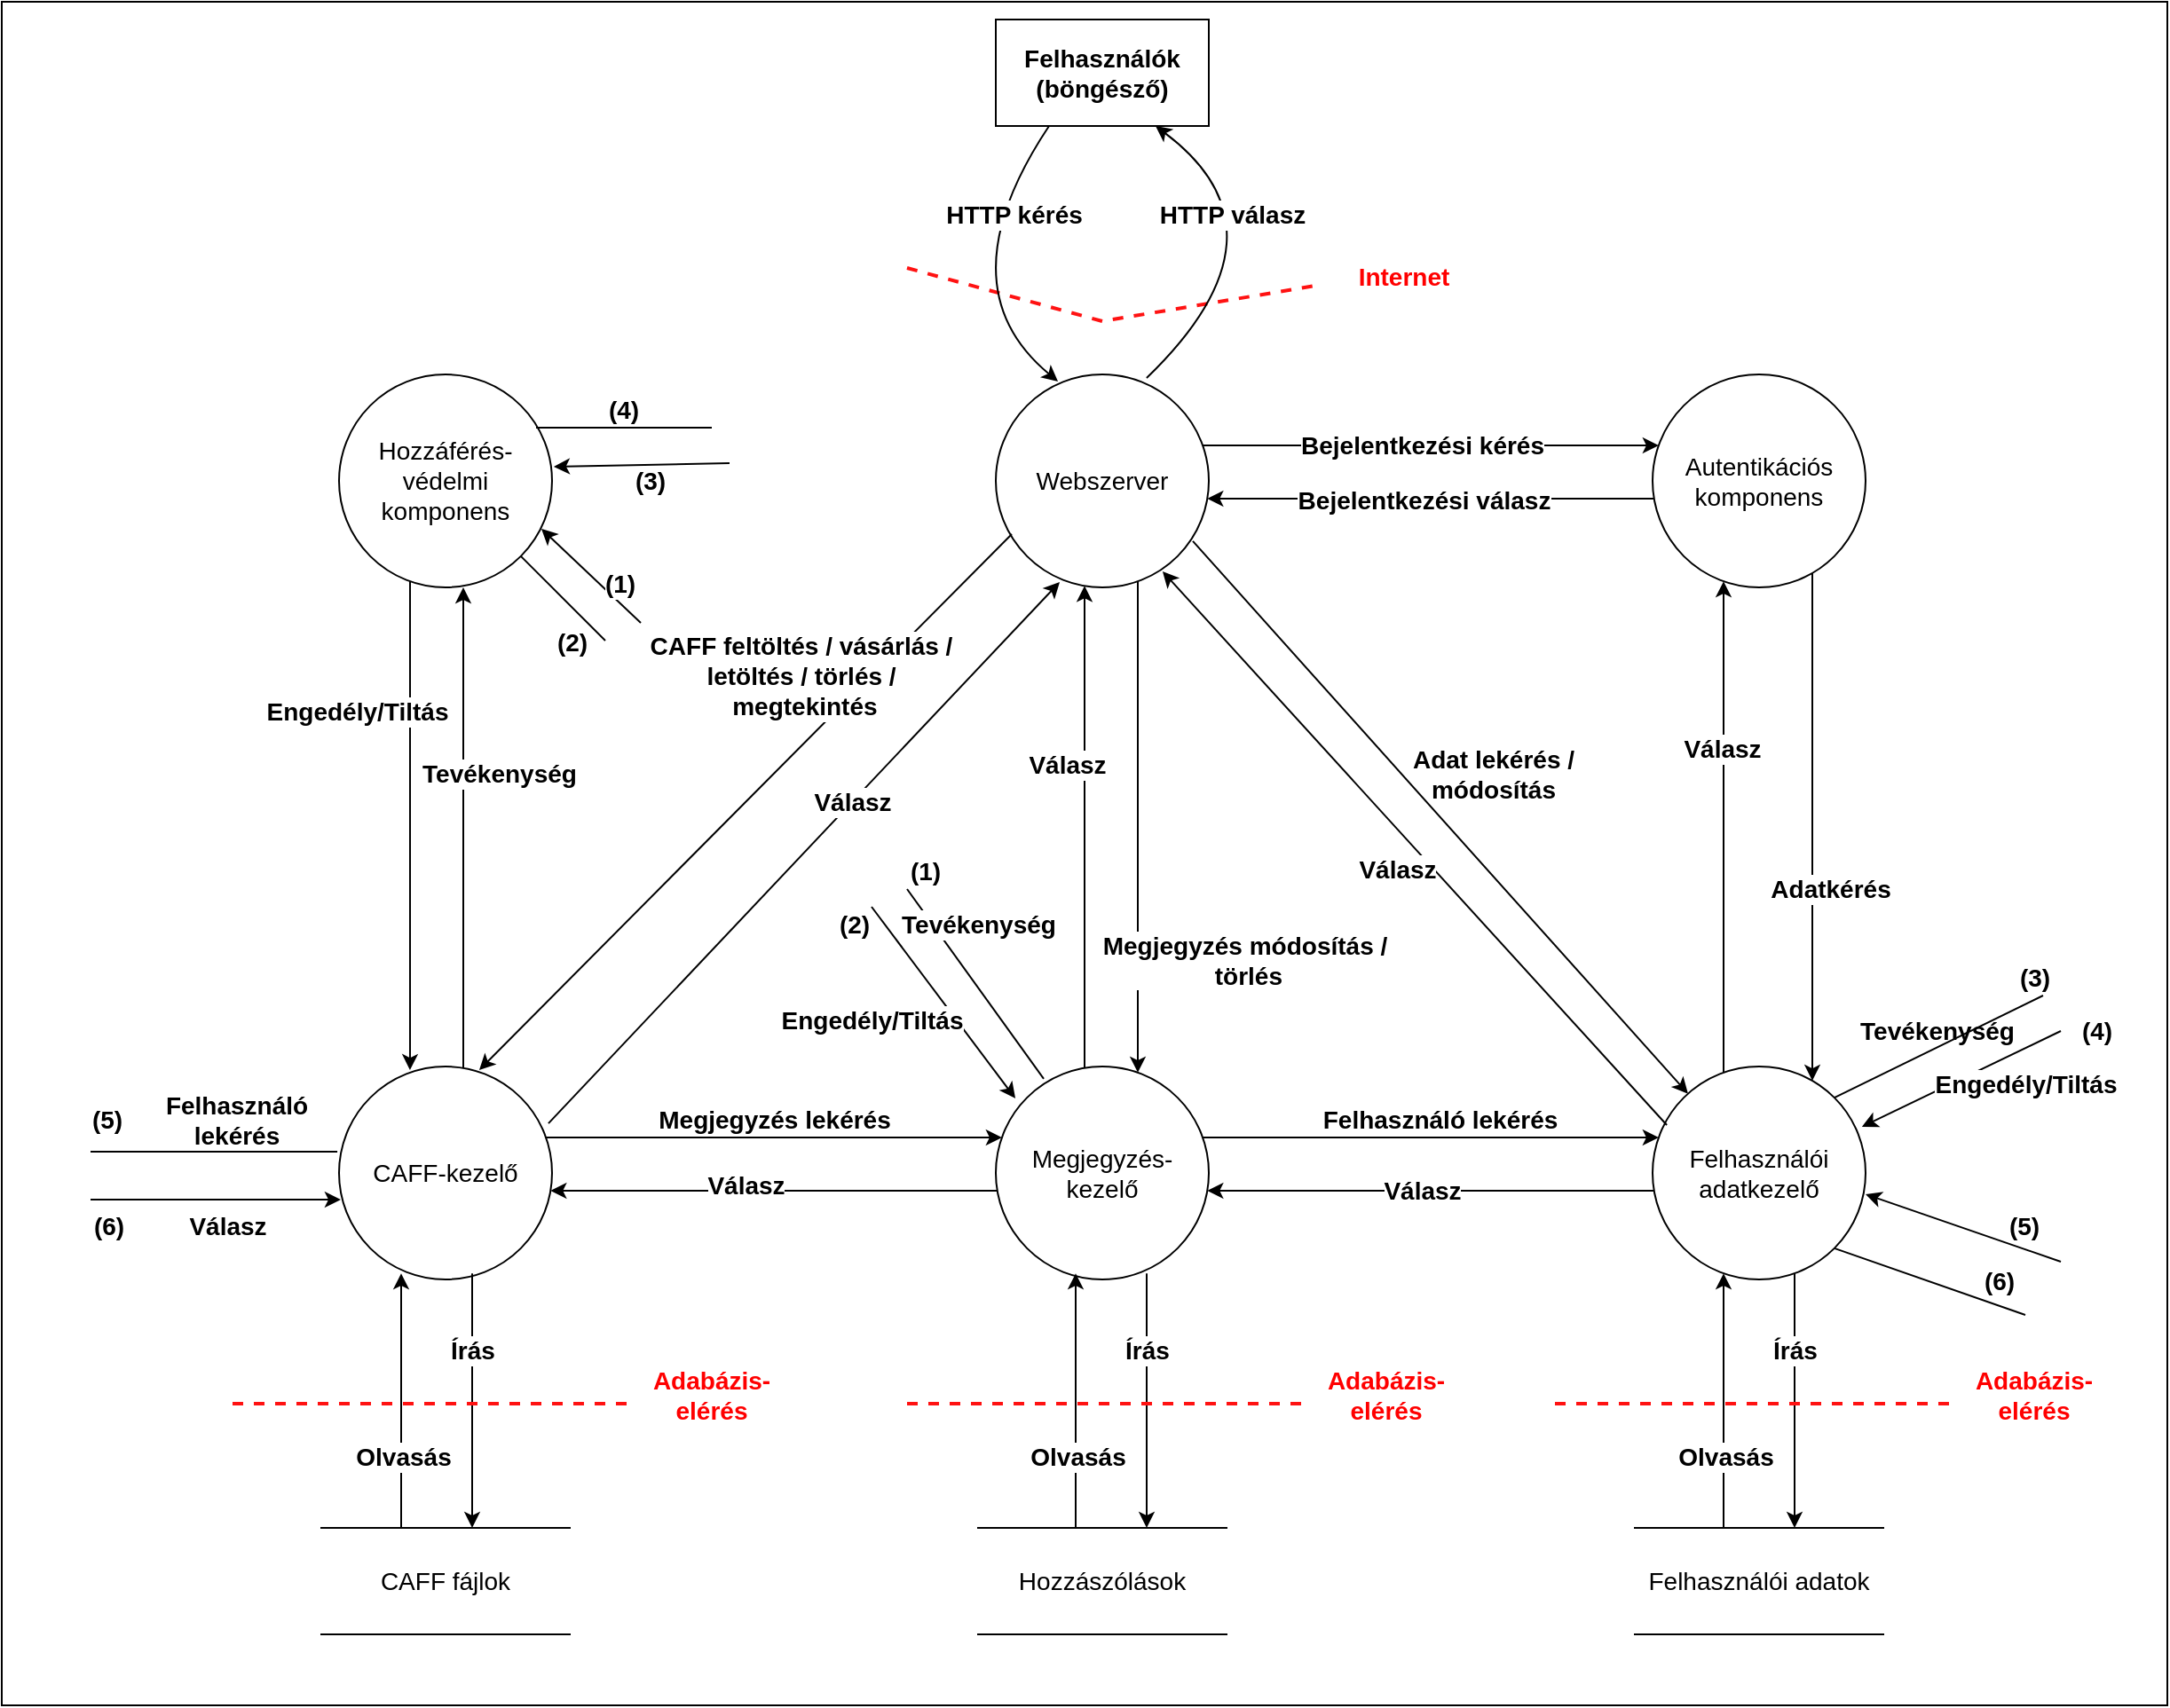 <mxfile version="20.4.0" type="device" pages="2"><diagram id="eHFdPZv4uis34D8SFVGU" name="Page-1"><mxGraphModel dx="2272" dy="900" grid="1" gridSize="10" guides="1" tooltips="1" connect="1" arrows="1" fold="1" page="1" pageScale="1" pageWidth="850" pageHeight="1100" math="0" shadow="0"><root><mxCell id="0"/><mxCell id="1" parent="0"/><mxCell id="k2aqWUc4-6kUfSV2VF1K-117" value="" style="rounded=0;whiteSpace=wrap;html=1;fontSize=14;fontColor=#000000;" vertex="1" parent="1"><mxGeometry x="-450" y="440" width="1220" height="960" as="geometry"/></mxCell><mxCell id="1oQU7Ux1nOhfsnqKlw-r-23" value="" style="endArrow=none;dashed=1;html=1;rounded=0;strokeWidth=2;strokeColor=#FF1212;" parent="1" edge="1"><mxGeometry width="50" height="50" relative="1" as="geometry"><mxPoint x="60" y="590" as="sourcePoint"/><mxPoint x="290" y="600" as="targetPoint"/><Array as="points"><mxPoint x="170" y="620"/></Array></mxGeometry></mxCell><mxCell id="k2aqWUc4-6kUfSV2VF1K-1" value="&lt;font style=&quot;font-size: 14px;&quot;&gt;&lt;b&gt;Felhasználók (böngésző)&lt;/b&gt;&lt;/font&gt;" style="rounded=0;whiteSpace=wrap;html=1;" vertex="1" parent="1"><mxGeometry x="110" y="450" width="120" height="60" as="geometry"/></mxCell><mxCell id="k2aqWUc4-6kUfSV2VF1K-18" style="edgeStyle=orthogonalEdgeStyle;curved=1;orthogonalLoop=1;jettySize=auto;html=1;fontSize=14;fontColor=#FF0000;" edge="1" parent="1" source="k2aqWUc4-6kUfSV2VF1K-2" target="k2aqWUc4-6kUfSV2VF1K-3"><mxGeometry relative="1" as="geometry"><Array as="points"><mxPoint x="360" y="690"/><mxPoint x="360" y="690"/></Array></mxGeometry></mxCell><mxCell id="k2aqWUc4-6kUfSV2VF1K-20" value="&lt;b&gt;Bejelentkezési kérés&lt;/b&gt;" style="edgeLabel;html=1;align=center;verticalAlign=middle;resizable=0;points=[];fontSize=14;fontColor=#000000;" vertex="1" connectable="0" parent="k2aqWUc4-6kUfSV2VF1K-18"><mxGeometry x="-0.101" relative="1" as="geometry"><mxPoint x="8" as="offset"/></mxGeometry></mxCell><mxCell id="k2aqWUc4-6kUfSV2VF1K-62" style="edgeStyle=orthogonalEdgeStyle;rounded=0;orthogonalLoop=1;jettySize=auto;html=1;fontSize=14;fontColor=#000000;" edge="1" parent="1" source="k2aqWUc4-6kUfSV2VF1K-2" target="k2aqWUc4-6kUfSV2VF1K-7"><mxGeometry relative="1" as="geometry"><Array as="points"><mxPoint x="190" y="850"/><mxPoint x="190" y="850"/></Array></mxGeometry></mxCell><mxCell id="k2aqWUc4-6kUfSV2VF1K-64" value="&lt;div&gt;&lt;b&gt;Megjegyzés módosítás /&lt;/b&gt;&lt;/div&gt;&lt;div&gt;&lt;b&gt;&amp;nbsp;törlés&lt;/b&gt;&lt;/div&gt;" style="edgeLabel;html=1;align=center;verticalAlign=middle;resizable=0;points=[];fontSize=14;fontColor=#000000;" vertex="1" connectable="0" parent="k2aqWUc4-6kUfSV2VF1K-62"><mxGeometry x="-0.072" y="1" relative="1" as="geometry"><mxPoint x="59" y="85" as="offset"/></mxGeometry></mxCell><mxCell id="k2aqWUc4-6kUfSV2VF1K-2" value="&lt;font style=&quot;font-size: 14px;&quot;&gt;Webszerver&lt;/font&gt;" style="ellipse;whiteSpace=wrap;html=1;aspect=fixed;" vertex="1" parent="1"><mxGeometry x="110" y="650" width="120" height="120" as="geometry"/></mxCell><mxCell id="k2aqWUc4-6kUfSV2VF1K-21" style="edgeStyle=orthogonalEdgeStyle;curved=1;orthogonalLoop=1;jettySize=auto;html=1;fontSize=14;fontColor=#000000;" edge="1" parent="1" source="k2aqWUc4-6kUfSV2VF1K-3" target="k2aqWUc4-6kUfSV2VF1K-2"><mxGeometry relative="1" as="geometry"><Array as="points"><mxPoint x="440" y="720"/><mxPoint x="440" y="720"/></Array></mxGeometry></mxCell><mxCell id="k2aqWUc4-6kUfSV2VF1K-22" value="&lt;b&gt;Bejelentkezési válasz&lt;br&gt;&lt;/b&gt;" style="edgeLabel;html=1;align=center;verticalAlign=middle;resizable=0;points=[];fontSize=14;fontColor=#000000;" vertex="1" connectable="0" parent="k2aqWUc4-6kUfSV2VF1K-21"><mxGeometry x="0.21" y="1" relative="1" as="geometry"><mxPoint x="22" as="offset"/></mxGeometry></mxCell><mxCell id="k2aqWUc4-6kUfSV2VF1K-25" style="edgeStyle=orthogonalEdgeStyle;rounded=0;orthogonalLoop=1;jettySize=auto;html=1;fontSize=14;fontColor=#000000;" edge="1" parent="1" source="k2aqWUc4-6kUfSV2VF1K-3" target="k2aqWUc4-6kUfSV2VF1K-4"><mxGeometry relative="1" as="geometry"><Array as="points"><mxPoint x="570" y="910"/><mxPoint x="570" y="910"/></Array></mxGeometry></mxCell><mxCell id="k2aqWUc4-6kUfSV2VF1K-27" value="&lt;b&gt;Adatkérés&lt;/b&gt;" style="edgeLabel;html=1;align=center;verticalAlign=middle;resizable=0;points=[];fontSize=14;fontColor=#000000;" vertex="1" connectable="0" parent="k2aqWUc4-6kUfSV2VF1K-25"><mxGeometry x="-0.067" y="1" relative="1" as="geometry"><mxPoint x="9" y="44" as="offset"/></mxGeometry></mxCell><mxCell id="k2aqWUc4-6kUfSV2VF1K-3" value="&lt;font style=&quot;font-size: 14px;&quot;&gt;Autentikációs komponens&lt;/font&gt;" style="ellipse;whiteSpace=wrap;html=1;aspect=fixed;" vertex="1" parent="1"><mxGeometry x="480" y="650" width="120" height="120" as="geometry"/></mxCell><mxCell id="k2aqWUc4-6kUfSV2VF1K-26" style="edgeStyle=orthogonalEdgeStyle;rounded=0;orthogonalLoop=1;jettySize=auto;html=1;fontSize=14;fontColor=#000000;" edge="1" parent="1" source="k2aqWUc4-6kUfSV2VF1K-4" target="k2aqWUc4-6kUfSV2VF1K-3"><mxGeometry relative="1" as="geometry"><Array as="points"><mxPoint x="520" y="910"/><mxPoint x="520" y="910"/></Array></mxGeometry></mxCell><mxCell id="k2aqWUc4-6kUfSV2VF1K-28" value="&lt;b&gt;Válasz&lt;/b&gt;" style="edgeLabel;html=1;align=center;verticalAlign=middle;resizable=0;points=[];fontSize=14;fontColor=#000000;" vertex="1" connectable="0" parent="k2aqWUc4-6kUfSV2VF1K-26"><mxGeometry x="0.105" y="1" relative="1" as="geometry"><mxPoint y="-30" as="offset"/></mxGeometry></mxCell><mxCell id="k2aqWUc4-6kUfSV2VF1K-34" style="edgeStyle=orthogonalEdgeStyle;rounded=0;orthogonalLoop=1;jettySize=auto;html=1;fontSize=14;fontColor=#000000;" edge="1" parent="1" source="k2aqWUc4-6kUfSV2VF1K-4" target="k2aqWUc4-6kUfSV2VF1K-5"><mxGeometry relative="1" as="geometry"><Array as="points"><mxPoint x="560" y="1200"/><mxPoint x="560" y="1200"/></Array></mxGeometry></mxCell><mxCell id="k2aqWUc4-6kUfSV2VF1K-36" value="&lt;b&gt;Írás&lt;/b&gt;" style="edgeLabel;html=1;align=center;verticalAlign=middle;resizable=0;points=[];fontSize=14;fontColor=#000000;" vertex="1" connectable="0" parent="k2aqWUc4-6kUfSV2VF1K-34"><mxGeometry x="-0.157" y="-1" relative="1" as="geometry"><mxPoint x="1" y="-17" as="offset"/></mxGeometry></mxCell><mxCell id="k2aqWUc4-6kUfSV2VF1K-79" style="edgeStyle=orthogonalEdgeStyle;rounded=0;orthogonalLoop=1;jettySize=auto;html=1;fontSize=14;fontColor=#000000;" edge="1" parent="1" source="k2aqWUc4-6kUfSV2VF1K-4" target="k2aqWUc4-6kUfSV2VF1K-7"><mxGeometry relative="1" as="geometry"><Array as="points"><mxPoint x="320" y="1110"/><mxPoint x="320" y="1110"/></Array></mxGeometry></mxCell><mxCell id="k2aqWUc4-6kUfSV2VF1K-80" value="&lt;b&gt;Válasz&lt;/b&gt;" style="edgeLabel;html=1;align=center;verticalAlign=middle;resizable=0;points=[];fontSize=14;fontColor=#000000;" vertex="1" connectable="0" parent="k2aqWUc4-6kUfSV2VF1K-79"><mxGeometry x="-0.127" relative="1" as="geometry"><mxPoint x="-21" as="offset"/></mxGeometry></mxCell><mxCell id="k2aqWUc4-6kUfSV2VF1K-4" value="&lt;font style=&quot;font-size: 14px;&quot;&gt;Felhasználói adatkezelő&lt;/font&gt;" style="ellipse;whiteSpace=wrap;html=1;aspect=fixed;" vertex="1" parent="1"><mxGeometry x="480" y="1040" width="120" height="120" as="geometry"/></mxCell><mxCell id="k2aqWUc4-6kUfSV2VF1K-35" style="edgeStyle=orthogonalEdgeStyle;rounded=0;orthogonalLoop=1;jettySize=auto;html=1;fontSize=14;fontColor=#000000;" edge="1" parent="1" source="k2aqWUc4-6kUfSV2VF1K-5" target="k2aqWUc4-6kUfSV2VF1K-4"><mxGeometry relative="1" as="geometry"><Array as="points"><mxPoint x="520" y="1220"/><mxPoint x="520" y="1220"/></Array></mxGeometry></mxCell><mxCell id="k2aqWUc4-6kUfSV2VF1K-38" value="&lt;b&gt;Olvasás&lt;/b&gt;" style="edgeLabel;html=1;align=center;verticalAlign=middle;resizable=0;points=[];fontSize=14;fontColor=#000000;" vertex="1" connectable="0" parent="k2aqWUc4-6kUfSV2VF1K-35"><mxGeometry x="-0.345" y="-1" relative="1" as="geometry"><mxPoint y="7" as="offset"/></mxGeometry></mxCell><mxCell id="k2aqWUc4-6kUfSV2VF1K-5" value="&lt;font style=&quot;font-size: 14px;&quot;&gt;Felhasználói adatok&lt;/font&gt;" style="shape=partialRectangle;whiteSpace=wrap;html=1;left=0;right=0;fillColor=none;" vertex="1" parent="1"><mxGeometry x="470" y="1300" width="140" height="60" as="geometry"/></mxCell><mxCell id="k2aqWUc4-6kUfSV2VF1K-69" style="edgeStyle=orthogonalEdgeStyle;rounded=0;orthogonalLoop=1;jettySize=auto;html=1;entryX=0.333;entryY=0.017;entryDx=0;entryDy=0;fontSize=14;fontColor=#000000;entryPerimeter=0;" edge="1" parent="1" source="k2aqWUc4-6kUfSV2VF1K-6" target="k2aqWUc4-6kUfSV2VF1K-8"><mxGeometry relative="1" as="geometry"><Array as="points"><mxPoint x="-220" y="1030"/><mxPoint x="-220" y="1030"/></Array></mxGeometry></mxCell><mxCell id="k2aqWUc4-6kUfSV2VF1K-70" value="&lt;b&gt;Engedély/Tiltás&lt;/b&gt;" style="edgeLabel;html=1;align=center;verticalAlign=middle;resizable=0;points=[];fontSize=14;fontColor=#000000;" vertex="1" connectable="0" parent="k2aqWUc4-6kUfSV2VF1K-69"><mxGeometry x="-0.59" y="-1" relative="1" as="geometry"><mxPoint x="-29" y="17" as="offset"/></mxGeometry></mxCell><mxCell id="k2aqWUc4-6kUfSV2VF1K-6" value="&lt;font style=&quot;font-size: 14px;&quot;&gt;Hozzáférés-védelmi komponens&lt;/font&gt;" style="ellipse;whiteSpace=wrap;html=1;aspect=fixed;" vertex="1" parent="1"><mxGeometry x="-260" y="650" width="120" height="120" as="geometry"/></mxCell><mxCell id="k2aqWUc4-6kUfSV2VF1K-63" style="edgeStyle=orthogonalEdgeStyle;rounded=0;orthogonalLoop=1;jettySize=auto;html=1;fontSize=14;fontColor=#000000;" edge="1" parent="1" source="k2aqWUc4-6kUfSV2VF1K-7" target="k2aqWUc4-6kUfSV2VF1K-2"><mxGeometry relative="1" as="geometry"><Array as="points"><mxPoint x="160" y="860"/><mxPoint x="160" y="860"/></Array></mxGeometry></mxCell><mxCell id="k2aqWUc4-6kUfSV2VF1K-65" value="&lt;b&gt;Válasz&lt;/b&gt;" style="edgeLabel;html=1;align=center;verticalAlign=middle;resizable=0;points=[];fontSize=14;fontColor=#000000;" vertex="1" connectable="0" parent="k2aqWUc4-6kUfSV2VF1K-63"><mxGeometry x="0.353" relative="1" as="geometry"><mxPoint x="-10" y="13" as="offset"/></mxGeometry></mxCell><mxCell id="k2aqWUc4-6kUfSV2VF1K-75" style="edgeStyle=orthogonalEdgeStyle;rounded=0;orthogonalLoop=1;jettySize=auto;html=1;fontSize=14;fontColor=#000000;" edge="1" parent="1" source="k2aqWUc4-6kUfSV2VF1K-7" target="k2aqWUc4-6kUfSV2VF1K-8"><mxGeometry relative="1" as="geometry"><Array as="points"><mxPoint x="-20" y="1110"/><mxPoint x="-20" y="1110"/></Array></mxGeometry></mxCell><mxCell id="k2aqWUc4-6kUfSV2VF1K-76" value="&lt;b&gt;Válasz&lt;/b&gt;" style="edgeLabel;html=1;align=center;verticalAlign=middle;resizable=0;points=[];fontSize=14;fontColor=#000000;" vertex="1" connectable="0" parent="k2aqWUc4-6kUfSV2VF1K-75"><mxGeometry x="0.127" y="-3" relative="1" as="geometry"><mxPoint as="offset"/></mxGeometry></mxCell><mxCell id="k2aqWUc4-6kUfSV2VF1K-77" style="edgeStyle=orthogonalEdgeStyle;rounded=0;orthogonalLoop=1;jettySize=auto;html=1;fontSize=14;fontColor=#000000;" edge="1" parent="1" source="k2aqWUc4-6kUfSV2VF1K-7" target="k2aqWUc4-6kUfSV2VF1K-4"><mxGeometry relative="1" as="geometry"><Array as="points"><mxPoint x="430" y="1080"/><mxPoint x="430" y="1080"/></Array></mxGeometry></mxCell><mxCell id="k2aqWUc4-6kUfSV2VF1K-78" value="&lt;b&gt;Felhasználó lekérés&lt;/b&gt;" style="edgeLabel;html=1;align=center;verticalAlign=middle;resizable=0;points=[];fontSize=14;fontColor=#000000;" vertex="1" connectable="0" parent="k2aqWUc4-6kUfSV2VF1K-77"><mxGeometry x="-0.175" y="2" relative="1" as="geometry"><mxPoint x="27" y="-8" as="offset"/></mxGeometry></mxCell><mxCell id="k2aqWUc4-6kUfSV2VF1K-7" value="&lt;font style=&quot;font-size: 14px;&quot;&gt;Megjegyzés-kezelő&lt;/font&gt;" style="ellipse;whiteSpace=wrap;html=1;aspect=fixed;" vertex="1" parent="1"><mxGeometry x="110" y="1040" width="120" height="120" as="geometry"/></mxCell><mxCell id="k2aqWUc4-6kUfSV2VF1K-67" style="edgeStyle=orthogonalEdgeStyle;rounded=0;orthogonalLoop=1;jettySize=auto;html=1;fontSize=14;fontColor=#000000;" edge="1" parent="1" source="k2aqWUc4-6kUfSV2VF1K-8"><mxGeometry relative="1" as="geometry"><mxPoint x="-190" y="770" as="targetPoint"/><Array as="points"><mxPoint x="-190" y="770"/></Array></mxGeometry></mxCell><mxCell id="k2aqWUc4-6kUfSV2VF1K-68" value="&lt;b&gt;Tevékenység&lt;/b&gt;" style="edgeLabel;html=1;align=center;verticalAlign=middle;resizable=0;points=[];fontSize=14;fontColor=#000000;" vertex="1" connectable="0" parent="k2aqWUc4-6kUfSV2VF1K-67"><mxGeometry x="0.195" relative="1" as="geometry"><mxPoint x="20" y="-4" as="offset"/></mxGeometry></mxCell><mxCell id="k2aqWUc4-6kUfSV2VF1K-72" style="edgeStyle=orthogonalEdgeStyle;rounded=0;orthogonalLoop=1;jettySize=auto;html=1;fontSize=14;fontColor=#000000;" edge="1" parent="1" source="k2aqWUc4-6kUfSV2VF1K-8" target="k2aqWUc4-6kUfSV2VF1K-7"><mxGeometry relative="1" as="geometry"><Array as="points"><mxPoint x="-10" y="1080"/><mxPoint x="-10" y="1080"/></Array></mxGeometry></mxCell><mxCell id="k2aqWUc4-6kUfSV2VF1K-73" value="&lt;b&gt;Megjegyzés lekérés&lt;/b&gt;" style="edgeLabel;html=1;align=center;verticalAlign=middle;resizable=0;points=[];fontSize=14;fontColor=#000000;" vertex="1" connectable="0" parent="k2aqWUc4-6kUfSV2VF1K-72"><mxGeometry x="-0.117" relative="1" as="geometry"><mxPoint x="15" y="-10" as="offset"/></mxGeometry></mxCell><mxCell id="k2aqWUc4-6kUfSV2VF1K-8" value="&lt;font style=&quot;font-size: 14px;&quot;&gt;CAFF-kezelő&lt;/font&gt;" style="ellipse;whiteSpace=wrap;html=1;aspect=fixed;" vertex="1" parent="1"><mxGeometry x="-260" y="1040" width="120" height="120" as="geometry"/></mxCell><mxCell id="k2aqWUc4-6kUfSV2VF1K-10" value="" style="curved=1;endArrow=classic;html=1;rounded=0;entryX=0.75;entryY=1;entryDx=0;entryDy=0;exitX=0.708;exitY=0.017;exitDx=0;exitDy=0;exitPerimeter=0;" edge="1" parent="1" source="k2aqWUc4-6kUfSV2VF1K-2" target="k2aqWUc4-6kUfSV2VF1K-1"><mxGeometry width="50" height="50" relative="1" as="geometry"><mxPoint x="392.04" y="328.96" as="sourcePoint"/><mxPoint x="300" y="345" as="targetPoint"/><Array as="points"><mxPoint x="280" y="570"/></Array></mxGeometry></mxCell><mxCell id="k2aqWUc4-6kUfSV2VF1K-13" value="&lt;b&gt;HTTP válasz&lt;/b&gt;" style="edgeLabel;html=1;align=center;verticalAlign=middle;resizable=0;points=[];fontSize=14;" vertex="1" connectable="0" parent="k2aqWUc4-6kUfSV2VF1K-10"><mxGeometry x="-0.237" y="17" relative="1" as="geometry"><mxPoint y="-22" as="offset"/></mxGeometry></mxCell><mxCell id="k2aqWUc4-6kUfSV2VF1K-11" value="" style="curved=1;endArrow=classic;html=1;rounded=0;exitX=0.25;exitY=1;exitDx=0;exitDy=0;fontStyle=0;entryX=0.292;entryY=0.033;entryDx=0;entryDy=0;entryPerimeter=0;" edge="1" parent="1" source="k2aqWUc4-6kUfSV2VF1K-1" target="k2aqWUc4-6kUfSV2VF1K-2"><mxGeometry width="50" height="50" relative="1" as="geometry"><mxPoint x="300" y="360" as="sourcePoint"/><mxPoint x="407.574" y="352.426" as="targetPoint"/><Array as="points"><mxPoint x="80" y="600"/></Array></mxGeometry></mxCell><mxCell id="k2aqWUc4-6kUfSV2VF1K-12" value="HTTP kérés" style="edgeLabel;html=1;align=center;verticalAlign=middle;resizable=0;points=[];fontSize=14;fontStyle=1" vertex="1" connectable="0" parent="k2aqWUc4-6kUfSV2VF1K-11"><mxGeometry x="-0.194" y="17" relative="1" as="geometry"><mxPoint x="9" y="-24" as="offset"/></mxGeometry></mxCell><mxCell id="k2aqWUc4-6kUfSV2VF1K-15" value="&lt;font color=&quot;#FF0000&quot;&gt;&lt;b&gt;Internet&lt;/b&gt;&lt;/font&gt;" style="text;html=1;strokeColor=none;fillColor=none;align=center;verticalAlign=middle;whiteSpace=wrap;rounded=0;fontSize=14;" vertex="1" parent="1"><mxGeometry x="310" y="580" width="60" height="30" as="geometry"/></mxCell><mxCell id="k2aqWUc4-6kUfSV2VF1K-16" value="&lt;font style=&quot;font-size: 14px;&quot;&gt;CAFF fájlok&lt;/font&gt;" style="shape=partialRectangle;whiteSpace=wrap;html=1;left=0;right=0;fillColor=none;" vertex="1" parent="1"><mxGeometry x="-270" y="1300" width="140" height="60" as="geometry"/></mxCell><mxCell id="k2aqWUc4-6kUfSV2VF1K-17" value="&lt;font style=&quot;font-size: 14px;&quot;&gt;Hozzászólások&lt;/font&gt;" style="shape=partialRectangle;whiteSpace=wrap;html=1;left=0;right=0;fillColor=none;" vertex="1" parent="1"><mxGeometry x="100" y="1300" width="140" height="60" as="geometry"/></mxCell><mxCell id="k2aqWUc4-6kUfSV2VF1K-30" value="" style="endArrow=classic;html=1;rounded=0;fontSize=14;fontColor=#000000;exitX=0.925;exitY=0.783;exitDx=0;exitDy=0;exitPerimeter=0;" edge="1" parent="1" source="k2aqWUc4-6kUfSV2VF1K-2" target="k2aqWUc4-6kUfSV2VF1K-4"><mxGeometry width="50" height="50" relative="1" as="geometry"><mxPoint x="220" y="870" as="sourcePoint"/><mxPoint x="500" y="1050" as="targetPoint"/></mxGeometry></mxCell><mxCell id="k2aqWUc4-6kUfSV2VF1K-31" value="&lt;b&gt;Adat lekérés /&lt;br&gt;módosítás&lt;br&gt;&lt;/b&gt;" style="text;html=1;align=center;verticalAlign=middle;resizable=0;points=[];autosize=1;strokeColor=none;fillColor=none;fontSize=14;fontColor=#000000;" vertex="1" parent="1"><mxGeometry x="330" y="850" width="120" height="50" as="geometry"/></mxCell><mxCell id="k2aqWUc4-6kUfSV2VF1K-32" value="" style="endArrow=classic;html=1;rounded=0;fontSize=14;fontColor=#000000;exitX=0.067;exitY=0.275;exitDx=0;exitDy=0;exitPerimeter=0;entryX=0.783;entryY=0.925;entryDx=0;entryDy=0;entryPerimeter=0;" edge="1" parent="1" source="k2aqWUc4-6kUfSV2VF1K-4" target="k2aqWUc4-6kUfSV2VF1K-2"><mxGeometry width="50" height="50" relative="1" as="geometry"><mxPoint x="220" y="870" as="sourcePoint"/><mxPoint x="270" y="820" as="targetPoint"/></mxGeometry></mxCell><mxCell id="k2aqWUc4-6kUfSV2VF1K-33" value="&lt;b&gt;Válasz&lt;/b&gt;" style="edgeLabel;html=1;align=center;verticalAlign=middle;resizable=0;points=[];fontSize=14;fontColor=#000000;" vertex="1" connectable="0" parent="k2aqWUc4-6kUfSV2VF1K-32"><mxGeometry x="-0.222" y="4" relative="1" as="geometry"><mxPoint x="-39" y="-26" as="offset"/></mxGeometry></mxCell><mxCell id="k2aqWUc4-6kUfSV2VF1K-43" value="" style="endArrow=none;dashed=1;html=1;rounded=0;strokeWidth=2;strokeColor=#FF1212;" edge="1" parent="1"><mxGeometry width="50" height="50" relative="1" as="geometry"><mxPoint x="425" y="1230" as="sourcePoint"/><mxPoint x="650" y="1230" as="targetPoint"/><Array as="points"/></mxGeometry></mxCell><mxCell id="k2aqWUc4-6kUfSV2VF1K-44" value="&lt;font color=&quot;#FF0000&quot;&gt;&lt;b&gt;Adabázis-elérés&lt;/b&gt;&lt;/font&gt;" style="text;html=1;strokeColor=none;fillColor=none;align=center;verticalAlign=middle;whiteSpace=wrap;rounded=0;fontSize=14;" vertex="1" parent="1"><mxGeometry x="660" y="1210" width="70" height="30" as="geometry"/></mxCell><mxCell id="k2aqWUc4-6kUfSV2VF1K-46" style="edgeStyle=orthogonalEdgeStyle;rounded=0;orthogonalLoop=1;jettySize=auto;html=1;fontSize=14;fontColor=#000000;" edge="1" parent="1"><mxGeometry relative="1" as="geometry"><mxPoint x="195" y="1156.569" as="sourcePoint"/><mxPoint x="195" y="1300" as="targetPoint"/><Array as="points"><mxPoint x="195" y="1200"/><mxPoint x="195" y="1200"/></Array></mxGeometry></mxCell><mxCell id="k2aqWUc4-6kUfSV2VF1K-47" value="&lt;b&gt;Írás&lt;/b&gt;" style="edgeLabel;html=1;align=center;verticalAlign=middle;resizable=0;points=[];fontSize=14;fontColor=#000000;" vertex="1" connectable="0" parent="k2aqWUc4-6kUfSV2VF1K-46"><mxGeometry x="-0.157" y="-1" relative="1" as="geometry"><mxPoint x="1" y="-17" as="offset"/></mxGeometry></mxCell><mxCell id="k2aqWUc4-6kUfSV2VF1K-48" style="edgeStyle=orthogonalEdgeStyle;rounded=0;orthogonalLoop=1;jettySize=auto;html=1;fontSize=14;fontColor=#000000;" edge="1" parent="1"><mxGeometry relative="1" as="geometry"><mxPoint x="155" y="1300" as="sourcePoint"/><mxPoint x="155" y="1156.569" as="targetPoint"/><Array as="points"><mxPoint x="155" y="1220"/><mxPoint x="155" y="1220"/></Array></mxGeometry></mxCell><mxCell id="k2aqWUc4-6kUfSV2VF1K-49" value="&lt;b&gt;Olvasás&lt;/b&gt;" style="edgeLabel;html=1;align=center;verticalAlign=middle;resizable=0;points=[];fontSize=14;fontColor=#000000;" vertex="1" connectable="0" parent="k2aqWUc4-6kUfSV2VF1K-48"><mxGeometry x="-0.345" y="-1" relative="1" as="geometry"><mxPoint y="7" as="offset"/></mxGeometry></mxCell><mxCell id="k2aqWUc4-6kUfSV2VF1K-50" value="" style="endArrow=none;dashed=1;html=1;rounded=0;strokeWidth=2;strokeColor=#FF1212;" edge="1" parent="1"><mxGeometry width="50" height="50" relative="1" as="geometry"><mxPoint x="60" y="1230" as="sourcePoint"/><mxPoint x="285" y="1230" as="targetPoint"/><Array as="points"/></mxGeometry></mxCell><mxCell id="k2aqWUc4-6kUfSV2VF1K-51" value="&lt;font color=&quot;#FF0000&quot;&gt;&lt;b&gt;Adabázis-elérés&lt;/b&gt;&lt;/font&gt;" style="text;html=1;strokeColor=none;fillColor=none;align=center;verticalAlign=middle;whiteSpace=wrap;rounded=0;fontSize=14;" vertex="1" parent="1"><mxGeometry x="295" y="1210" width="70" height="30" as="geometry"/></mxCell><mxCell id="k2aqWUc4-6kUfSV2VF1K-52" style="edgeStyle=orthogonalEdgeStyle;rounded=0;orthogonalLoop=1;jettySize=auto;html=1;fontSize=14;fontColor=#000000;" edge="1" parent="1"><mxGeometry relative="1" as="geometry"><mxPoint x="-185" y="1156.569" as="sourcePoint"/><mxPoint x="-185" y="1300" as="targetPoint"/><Array as="points"><mxPoint x="-185" y="1200"/><mxPoint x="-185" y="1200"/></Array></mxGeometry></mxCell><mxCell id="k2aqWUc4-6kUfSV2VF1K-53" value="&lt;b&gt;Írás&lt;/b&gt;" style="edgeLabel;html=1;align=center;verticalAlign=middle;resizable=0;points=[];fontSize=14;fontColor=#000000;" vertex="1" connectable="0" parent="k2aqWUc4-6kUfSV2VF1K-52"><mxGeometry x="-0.157" y="-1" relative="1" as="geometry"><mxPoint x="1" y="-17" as="offset"/></mxGeometry></mxCell><mxCell id="k2aqWUc4-6kUfSV2VF1K-54" style="edgeStyle=orthogonalEdgeStyle;rounded=0;orthogonalLoop=1;jettySize=auto;html=1;fontSize=14;fontColor=#000000;" edge="1" parent="1"><mxGeometry relative="1" as="geometry"><mxPoint x="-225" y="1300" as="sourcePoint"/><mxPoint x="-225" y="1156.569" as="targetPoint"/><Array as="points"><mxPoint x="-225" y="1220"/><mxPoint x="-225" y="1220"/></Array></mxGeometry></mxCell><mxCell id="k2aqWUc4-6kUfSV2VF1K-55" value="&lt;b&gt;Olvasás&lt;/b&gt;" style="edgeLabel;html=1;align=center;verticalAlign=middle;resizable=0;points=[];fontSize=14;fontColor=#000000;" vertex="1" connectable="0" parent="k2aqWUc4-6kUfSV2VF1K-54"><mxGeometry x="-0.345" y="-1" relative="1" as="geometry"><mxPoint y="7" as="offset"/></mxGeometry></mxCell><mxCell id="k2aqWUc4-6kUfSV2VF1K-56" value="" style="endArrow=none;dashed=1;html=1;rounded=0;strokeWidth=2;strokeColor=#FF1212;" edge="1" parent="1"><mxGeometry width="50" height="50" relative="1" as="geometry"><mxPoint x="-320" y="1230" as="sourcePoint"/><mxPoint x="-95" y="1230" as="targetPoint"/><Array as="points"/></mxGeometry></mxCell><mxCell id="k2aqWUc4-6kUfSV2VF1K-57" value="&lt;font color=&quot;#FF0000&quot;&gt;&lt;b&gt;Adabázis-elérés&lt;/b&gt;&lt;/font&gt;" style="text;html=1;strokeColor=none;fillColor=none;align=center;verticalAlign=middle;whiteSpace=wrap;rounded=0;fontSize=14;" vertex="1" parent="1"><mxGeometry x="-85" y="1210" width="70" height="30" as="geometry"/></mxCell><mxCell id="k2aqWUc4-6kUfSV2VF1K-58" value="" style="endArrow=classic;html=1;rounded=0;fontSize=14;fontColor=#FF0000;exitX=0.075;exitY=0.75;exitDx=0;exitDy=0;exitPerimeter=0;entryX=0.658;entryY=0.017;entryDx=0;entryDy=0;entryPerimeter=0;" edge="1" parent="1" source="k2aqWUc4-6kUfSV2VF1K-2" target="k2aqWUc4-6kUfSV2VF1K-8"><mxGeometry width="50" height="50" relative="1" as="geometry"><mxPoint x="220" y="990" as="sourcePoint"/><mxPoint x="-180" y="1050" as="targetPoint"/></mxGeometry></mxCell><mxCell id="k2aqWUc4-6kUfSV2VF1K-59" value="&lt;div&gt;&lt;b&gt;&lt;font color=&quot;#000000&quot;&gt;CAFF feltöltés / vásárlás /&lt;/font&gt;&lt;/b&gt;&lt;/div&gt;&lt;div&gt;&lt;b&gt;&lt;font color=&quot;#000000&quot;&gt;letöltés&lt;/font&gt;&lt;/b&gt;&lt;b&gt;&lt;font color=&quot;#000000&quot;&gt; / törlés /&lt;/font&gt;&lt;/b&gt;&lt;/div&gt;&lt;div&gt;&lt;b&gt;&lt;font color=&quot;#000000&quot;&gt;&amp;nbsp;megtekintés &lt;/font&gt;&lt;/b&gt;&lt;br&gt;&lt;/div&gt;" style="edgeLabel;html=1;align=center;verticalAlign=middle;resizable=0;points=[];fontSize=14;fontColor=#FF0000;" vertex="1" connectable="0" parent="k2aqWUc4-6kUfSV2VF1K-58"><mxGeometry x="0.066" y="3" relative="1" as="geometry"><mxPoint x="39" y="-83" as="offset"/></mxGeometry></mxCell><mxCell id="k2aqWUc4-6kUfSV2VF1K-60" value="" style="endArrow=classic;html=1;rounded=0;fontSize=14;fontColor=#FF0000;entryX=0.3;entryY=0.975;entryDx=0;entryDy=0;entryPerimeter=0;exitX=0.983;exitY=0.267;exitDx=0;exitDy=0;exitPerimeter=0;" edge="1" parent="1" source="k2aqWUc4-6kUfSV2VF1K-8" target="k2aqWUc4-6kUfSV2VF1K-2"><mxGeometry width="50" height="50" relative="1" as="geometry"><mxPoint x="129" y="750" as="sourcePoint"/><mxPoint x="-171.04" y="1052.04" as="targetPoint"/></mxGeometry></mxCell><mxCell id="k2aqWUc4-6kUfSV2VF1K-61" value="&lt;b&gt;&lt;font color=&quot;#000000&quot;&gt;Válasz&lt;br&gt;&lt;/font&gt;&lt;/b&gt;" style="edgeLabel;html=1;align=center;verticalAlign=middle;resizable=0;points=[];fontSize=14;fontColor=#FF0000;" vertex="1" connectable="0" parent="k2aqWUc4-6kUfSV2VF1K-60"><mxGeometry x="0.066" y="3" relative="1" as="geometry"><mxPoint x="20" y="-17" as="offset"/></mxGeometry></mxCell><mxCell id="k2aqWUc4-6kUfSV2VF1K-82" value="" style="endArrow=none;html=1;rounded=0;fontSize=14;fontColor=#000000;exitX=0.225;exitY=0.058;exitDx=0;exitDy=0;exitPerimeter=0;" edge="1" parent="1" source="k2aqWUc4-6kUfSV2VF1K-7"><mxGeometry width="50" height="50" relative="1" as="geometry"><mxPoint x="220" y="990" as="sourcePoint"/><mxPoint x="60" y="940" as="targetPoint"/></mxGeometry></mxCell><mxCell id="k2aqWUc4-6kUfSV2VF1K-84" value="&lt;b&gt;Tevékenység&lt;/b&gt;" style="edgeLabel;html=1;align=center;verticalAlign=middle;resizable=0;points=[];fontSize=14;fontColor=#000000;" vertex="1" connectable="0" parent="k2aqWUc4-6kUfSV2VF1K-82"><mxGeometry x="0.236" y="-4" relative="1" as="geometry"><mxPoint x="7" y="-19" as="offset"/></mxGeometry></mxCell><mxCell id="k2aqWUc4-6kUfSV2VF1K-85" value="&lt;b&gt;(1)&lt;/b&gt;" style="edgeLabel;html=1;align=center;verticalAlign=middle;resizable=0;points=[];fontSize=14;fontColor=#000000;" vertex="1" connectable="0" parent="k2aqWUc4-6kUfSV2VF1K-82"><mxGeometry x="0.824" y="1" relative="1" as="geometry"><mxPoint x="4" y="-20" as="offset"/></mxGeometry></mxCell><mxCell id="k2aqWUc4-6kUfSV2VF1K-83" value="" style="endArrow=classic;html=1;rounded=0;fontSize=14;fontColor=#000000;entryX=0.092;entryY=0.15;entryDx=0;entryDy=0;entryPerimeter=0;" edge="1" parent="1" target="k2aqWUc4-6kUfSV2VF1K-7"><mxGeometry width="50" height="50" relative="1" as="geometry"><mxPoint x="40" y="950" as="sourcePoint"/><mxPoint x="270" y="940" as="targetPoint"/></mxGeometry></mxCell><mxCell id="k2aqWUc4-6kUfSV2VF1K-86" value="&lt;b&gt;Engedély/Tiltás&lt;/b&gt;" style="edgeLabel;html=1;align=center;verticalAlign=middle;resizable=0;points=[];fontSize=14;fontColor=#000000;" vertex="1" connectable="0" parent="k2aqWUc4-6kUfSV2VF1K-83"><mxGeometry x="0.182" y="1" relative="1" as="geometry"><mxPoint x="-49" as="offset"/></mxGeometry></mxCell><mxCell id="k2aqWUc4-6kUfSV2VF1K-87" value="&lt;b&gt;(2)&lt;/b&gt;" style="edgeLabel;html=1;align=center;verticalAlign=middle;resizable=0;points=[];fontSize=14;fontColor=#000000;" vertex="1" connectable="0" parent="k2aqWUc4-6kUfSV2VF1K-83"><mxGeometry x="-0.286" y="-2" relative="1" as="geometry"><mxPoint x="-37" y="-30" as="offset"/></mxGeometry></mxCell><mxCell id="k2aqWUc4-6kUfSV2VF1K-88" value="" style="endArrow=classic;html=1;rounded=0;fontSize=14;fontColor=#000000;entryX=0.95;entryY=0.725;entryDx=0;entryDy=0;entryPerimeter=0;" edge="1" parent="1" target="k2aqWUc4-6kUfSV2VF1K-6"><mxGeometry width="50" height="50" relative="1" as="geometry"><mxPoint x="-90" y="790" as="sourcePoint"/><mxPoint x="-90" y="730" as="targetPoint"/></mxGeometry></mxCell><mxCell id="k2aqWUc4-6kUfSV2VF1K-90" value="&lt;b&gt;(1)&lt;/b&gt;" style="edgeLabel;html=1;align=center;verticalAlign=middle;resizable=0;points=[];fontSize=14;fontColor=#000000;" vertex="1" connectable="0" parent="k2aqWUc4-6kUfSV2VF1K-88"><mxGeometry x="-0.518" y="-1" relative="1" as="geometry"><mxPoint y="-9" as="offset"/></mxGeometry></mxCell><mxCell id="k2aqWUc4-6kUfSV2VF1K-89" value="" style="endArrow=none;html=1;rounded=0;fontSize=14;fontColor=#000000;entryX=1;entryY=1;entryDx=0;entryDy=0;" edge="1" parent="1" target="k2aqWUc4-6kUfSV2VF1K-6"><mxGeometry width="50" height="50" relative="1" as="geometry"><mxPoint x="-110" y="800" as="sourcePoint"/><mxPoint x="270" y="940" as="targetPoint"/></mxGeometry></mxCell><mxCell id="k2aqWUc4-6kUfSV2VF1K-91" value="&lt;b&gt;(2)&lt;/b&gt;" style="edgeLabel;html=1;align=center;verticalAlign=middle;resizable=0;points=[];fontSize=14;fontColor=#000000;" vertex="1" connectable="0" parent="k2aqWUc4-6kUfSV2VF1K-89"><mxGeometry x="-0.327" y="1" relative="1" as="geometry"><mxPoint x="-3" y="16" as="offset"/></mxGeometry></mxCell><mxCell id="k2aqWUc4-6kUfSV2VF1K-93" value="" style="endArrow=classic;html=1;rounded=0;fontSize=14;fontColor=#000000;entryX=0.983;entryY=0.283;entryDx=0;entryDy=0;entryPerimeter=0;" edge="1" parent="1" target="k2aqWUc4-6kUfSV2VF1K-4"><mxGeometry width="50" height="50" relative="1" as="geometry"><mxPoint x="710" y="1020" as="sourcePoint"/><mxPoint x="270" y="940" as="targetPoint"/></mxGeometry></mxCell><mxCell id="k2aqWUc4-6kUfSV2VF1K-97" value="&lt;b&gt;Engedély/Tiltás&lt;/b&gt;" style="edgeLabel;html=1;align=center;verticalAlign=middle;resizable=0;points=[];fontSize=14;fontColor=#000000;" vertex="1" connectable="0" parent="k2aqWUc4-6kUfSV2VF1K-93"><mxGeometry x="-0.302" relative="1" as="geometry"><mxPoint x="19" y="11" as="offset"/></mxGeometry></mxCell><mxCell id="k2aqWUc4-6kUfSV2VF1K-95" value="&lt;b&gt;Tevékenység&lt;/b&gt;" style="edgeLabel;html=1;align=center;verticalAlign=middle;resizable=0;points=[];fontSize=14;fontColor=#000000;" vertex="1" connectable="0" parent="k2aqWUc4-6kUfSV2VF1K-93"><mxGeometry x="-0.23" relative="1" as="geometry"><mxPoint x="-27" y="-21" as="offset"/></mxGeometry></mxCell><mxCell id="k2aqWUc4-6kUfSV2VF1K-94" value="" style="endArrow=none;html=1;rounded=0;fontSize=14;fontColor=#000000;exitX=1;exitY=0;exitDx=0;exitDy=0;" edge="1" parent="1" source="k2aqWUc4-6kUfSV2VF1K-4"><mxGeometry width="50" height="50" relative="1" as="geometry"><mxPoint x="600" y="1050" as="sourcePoint"/><mxPoint x="700" y="1000" as="targetPoint"/></mxGeometry></mxCell><mxCell id="k2aqWUc4-6kUfSV2VF1K-98" value="&lt;b&gt;(4)&lt;/b&gt;" style="text;html=1;align=center;verticalAlign=middle;resizable=0;points=[];autosize=1;strokeColor=none;fillColor=none;fontSize=14;fontColor=#000000;" vertex="1" parent="1"><mxGeometry x="710" y="1005" width="40" height="30" as="geometry"/></mxCell><mxCell id="k2aqWUc4-6kUfSV2VF1K-99" value="&lt;b&gt;(3)&lt;/b&gt;" style="text;html=1;align=center;verticalAlign=middle;resizable=0;points=[];autosize=1;strokeColor=none;fillColor=none;fontSize=14;fontColor=#000000;" vertex="1" parent="1"><mxGeometry x="675" y="975" width="40" height="30" as="geometry"/></mxCell><mxCell id="k2aqWUc4-6kUfSV2VF1K-100" value="" style="endArrow=classic;html=1;rounded=0;fontSize=14;fontColor=#000000;entryX=1.008;entryY=0.433;entryDx=0;entryDy=0;entryPerimeter=0;" edge="1" parent="1" target="k2aqWUc4-6kUfSV2VF1K-6"><mxGeometry width="50" height="50" relative="1" as="geometry"><mxPoint x="-40" y="700" as="sourcePoint"/><mxPoint x="270" y="940" as="targetPoint"/></mxGeometry></mxCell><mxCell id="k2aqWUc4-6kUfSV2VF1K-101" value="&lt;b&gt;(3)&lt;/b&gt;" style="edgeLabel;html=1;align=center;verticalAlign=middle;resizable=0;points=[];fontSize=14;fontColor=#000000;" vertex="1" connectable="0" parent="k2aqWUc4-6kUfSV2VF1K-100"><mxGeometry x="-0.353" y="1" relative="1" as="geometry"><mxPoint x="-13" y="8" as="offset"/></mxGeometry></mxCell><mxCell id="k2aqWUc4-6kUfSV2VF1K-102" value="" style="endArrow=none;html=1;rounded=0;fontSize=14;fontColor=#000000;exitX=0.925;exitY=0.25;exitDx=0;exitDy=0;exitPerimeter=0;" edge="1" parent="1" source="k2aqWUc4-6kUfSV2VF1K-6"><mxGeometry width="50" height="50" relative="1" as="geometry"><mxPoint x="220" y="990" as="sourcePoint"/><mxPoint x="-50" y="680" as="targetPoint"/></mxGeometry></mxCell><mxCell id="k2aqWUc4-6kUfSV2VF1K-103" value="&lt;b&gt;(4)&lt;/b&gt;" style="edgeLabel;html=1;align=center;verticalAlign=middle;resizable=0;points=[];fontSize=14;fontColor=#000000;" vertex="1" connectable="0" parent="k2aqWUc4-6kUfSV2VF1K-102"><mxGeometry x="-0.232" y="-1" relative="1" as="geometry"><mxPoint x="11" y="-11" as="offset"/></mxGeometry></mxCell><mxCell id="k2aqWUc4-6kUfSV2VF1K-104" value="" style="endArrow=classic;html=1;rounded=0;fontSize=14;fontColor=#000000;entryX=0.008;entryY=0.625;entryDx=0;entryDy=0;entryPerimeter=0;" edge="1" parent="1" target="k2aqWUc4-6kUfSV2VF1K-8"><mxGeometry width="50" height="50" relative="1" as="geometry"><mxPoint x="-400" y="1115" as="sourcePoint"/><mxPoint x="-290" y="1130" as="targetPoint"/></mxGeometry></mxCell><mxCell id="k2aqWUc4-6kUfSV2VF1K-105" value="&lt;b&gt;Válasz&lt;/b&gt;" style="edgeLabel;html=1;align=center;verticalAlign=middle;resizable=0;points=[];fontSize=14;fontColor=#000000;" vertex="1" connectable="0" parent="k2aqWUc4-6kUfSV2VF1K-104"><mxGeometry x="0.327" y="-3" relative="1" as="geometry"><mxPoint x="-17" y="12" as="offset"/></mxGeometry></mxCell><mxCell id="k2aqWUc4-6kUfSV2VF1K-106" value="&lt;b&gt;(6)&lt;/b&gt;" style="edgeLabel;html=1;align=center;verticalAlign=middle;resizable=0;points=[];fontSize=14;fontColor=#000000;" vertex="1" connectable="0" parent="k2aqWUc4-6kUfSV2VF1K-104"><mxGeometry x="-0.674" y="1" relative="1" as="geometry"><mxPoint x="-13" y="16" as="offset"/></mxGeometry></mxCell><mxCell id="k2aqWUc4-6kUfSV2VF1K-107" value="" style="endArrow=none;html=1;rounded=0;fontSize=14;fontColor=#000000;exitX=-0.008;exitY=0.4;exitDx=0;exitDy=0;exitPerimeter=0;" edge="1" parent="1" source="k2aqWUc4-6kUfSV2VF1K-8"><mxGeometry width="50" height="50" relative="1" as="geometry"><mxPoint x="220" y="1020" as="sourcePoint"/><mxPoint x="-400" y="1088" as="targetPoint"/></mxGeometry></mxCell><mxCell id="k2aqWUc4-6kUfSV2VF1K-108" value="&lt;div&gt;&lt;b&gt;Felhasználó&lt;/b&gt;&lt;/div&gt;&lt;div&gt;&lt;b&gt;lekérés&lt;br&gt;&lt;/b&gt;&lt;/div&gt;" style="edgeLabel;html=1;align=center;verticalAlign=middle;resizable=0;points=[];fontSize=14;fontColor=#000000;" vertex="1" connectable="0" parent="k2aqWUc4-6kUfSV2VF1K-107"><mxGeometry x="-0.179" y="-2" relative="1" as="geometry"><mxPoint y="-16" as="offset"/></mxGeometry></mxCell><mxCell id="k2aqWUc4-6kUfSV2VF1K-109" value="&lt;b&gt;(5)&lt;/b&gt;" style="edgeLabel;html=1;align=center;verticalAlign=middle;resizable=0;points=[];fontSize=14;fontColor=#000000;" vertex="1" connectable="0" parent="k2aqWUc4-6kUfSV2VF1K-107"><mxGeometry x="0.871" y="-2" relative="1" as="geometry"><mxPoint y="-16" as="offset"/></mxGeometry></mxCell><mxCell id="k2aqWUc4-6kUfSV2VF1K-111" value="" style="endArrow=classic;html=1;rounded=0;fontSize=14;fontColor=#000000;entryX=1;entryY=0.6;entryDx=0;entryDy=0;entryPerimeter=0;" edge="1" parent="1" target="k2aqWUc4-6kUfSV2VF1K-4"><mxGeometry width="50" height="50" relative="1" as="geometry"><mxPoint x="710" y="1150" as="sourcePoint"/><mxPoint x="270" y="890" as="targetPoint"/></mxGeometry></mxCell><mxCell id="k2aqWUc4-6kUfSV2VF1K-113" value="&lt;b&gt;(5)&lt;/b&gt;" style="edgeLabel;html=1;align=center;verticalAlign=middle;resizable=0;points=[];fontSize=14;fontColor=#000000;" vertex="1" connectable="0" parent="k2aqWUc4-6kUfSV2VF1K-111"><mxGeometry x="-0.407" y="-2" relative="1" as="geometry"><mxPoint x="11" y="-7" as="offset"/></mxGeometry></mxCell><mxCell id="k2aqWUc4-6kUfSV2VF1K-112" value="" style="endArrow=none;html=1;rounded=0;fontSize=14;fontColor=#000000;exitX=1;exitY=1;exitDx=0;exitDy=0;" edge="1" parent="1" source="k2aqWUc4-6kUfSV2VF1K-4"><mxGeometry width="50" height="50" relative="1" as="geometry"><mxPoint x="220" y="940" as="sourcePoint"/><mxPoint x="690" y="1180" as="targetPoint"/></mxGeometry></mxCell><mxCell id="k2aqWUc4-6kUfSV2VF1K-114" value="&lt;b&gt;(6)&lt;/b&gt;" style="edgeLabel;html=1;align=center;verticalAlign=middle;resizable=0;points=[];fontSize=14;fontColor=#000000;" vertex="1" connectable="0" parent="k2aqWUc4-6kUfSV2VF1K-112"><mxGeometry x="0.5" relative="1" as="geometry"><mxPoint x="12" y="-10" as="offset"/></mxGeometry></mxCell></root></mxGraphModel></diagram><diagram id="GvrHCoiGuy2386354njo" name="Page-2"><mxGraphModel dx="888" dy="658" grid="1" gridSize="10" guides="1" tooltips="1" connect="1" arrows="1" fold="1" page="1" pageScale="1" pageWidth="850" pageHeight="1100" math="0" shadow="0">&#xa;            <root>&#xa;                <mxCell id="NqeDUNXfTx-QV4e_SXoF-0"/>&#xa;                <mxCell id="NqeDUNXfTx-QV4e_SXoF-1" parent="NqeDUNXfTx-QV4e_SXoF-0"/>&#xa;                <mxCell id="NqeDUNXfTx-QV4e_SXoF-2" value="Webszerver" style="ellipse;whiteSpace=wrap;html=1;aspect=fixed;" parent="NqeDUNXfTx-QV4e_SXoF-1" vertex="1">&#xa;                    <mxGeometry x="375" y="240" width="80" height="80" as="geometry"/>&#xa;                </mxCell>&#xa;                <mxCell id="Ox_rDDJmgyro2atxU_Xl-6" style="edgeStyle=none;html=1;exitX=0.5;exitY=0;exitDx=0;exitDy=0;entryX=0.5;entryY=1;entryDx=0;entryDy=0;startArrow=classic;startFill=1;endArrow=none;endFill=0;" edge="1" parent="NqeDUNXfTx-QV4e_SXoF-1" source="XMo921Cz3Hqp0GOUUWrh-0" target="NqeDUNXfTx-QV4e_SXoF-2">&#xa;                    <mxGeometry relative="1" as="geometry">&#xa;                        <Array as="points">&#xa;                            <mxPoint x="430" y="360"/>&#xa;                        </Array>&#xa;                    </mxGeometry>&#xa;                </mxCell>&#xa;                <mxCell id="Ox_rDDJmgyro2atxU_Xl-8" value="Kérés" style="edgeLabel;html=1;align=center;verticalAlign=middle;resizable=0;points=[];" vertex="1" connectable="0" parent="Ox_rDDJmgyro2atxU_Xl-6">&#xa;                    <mxGeometry x="0.145" y="-1" relative="1" as="geometry">&#xa;                        <mxPoint x="3" y="15" as="offset"/>&#xa;                    </mxGeometry>&#xa;                </mxCell>&#xa;                <mxCell id="Ox_rDDJmgyro2atxU_Xl-9" style="edgeStyle=none;html=1;exitX=0;exitY=0;exitDx=0;exitDy=0;entryX=1;entryY=0.5;entryDx=0;entryDy=0;startArrow=classic;startFill=1;endArrow=none;endFill=0;" edge="1" parent="NqeDUNXfTx-QV4e_SXoF-1" source="XMo921Cz3Hqp0GOUUWrh-0" target="XMo921Cz3Hqp0GOUUWrh-8">&#xa;                    <mxGeometry relative="1" as="geometry">&#xa;                        <Array as="points">&#xa;                            <mxPoint x="330" y="370"/>&#xa;                        </Array>&#xa;                    </mxGeometry>&#xa;                </mxCell>&#xa;                <mxCell id="Ox_rDDJmgyro2atxU_Xl-11" value="CAFF írás" style="edgeLabel;html=1;align=center;verticalAlign=middle;resizable=0;points=[];" vertex="1" connectable="0" parent="Ox_rDDJmgyro2atxU_Xl-9">&#xa;                    <mxGeometry x="0.367" relative="1" as="geometry">&#xa;                        <mxPoint x="11" y="-3" as="offset"/>&#xa;                    </mxGeometry>&#xa;                </mxCell>&#xa;                <mxCell id="XMo921Cz3Hqp0GOUUWrh-0" value="CAFF kezelő&lt;br&gt;modul" style="ellipse;whiteSpace=wrap;html=1;aspect=fixed;" parent="NqeDUNXfTx-QV4e_SXoF-1" vertex="1">&#xa;                    <mxGeometry x="375" y="390" width="80" height="80" as="geometry"/>&#xa;                </mxCell>&#xa;                <mxCell id="XMo921Cz3Hqp0GOUUWrh-1" value="Felhasználó" style="rounded=0;whiteSpace=wrap;html=1;" parent="NqeDUNXfTx-QV4e_SXoF-1" vertex="1">&#xa;                    <mxGeometry x="355" y="90" width="120" height="60" as="geometry"/>&#xa;                </mxCell>&#xa;                <mxCell id="XMo921Cz3Hqp0GOUUWrh-3" value="HTTP válasz" style="endArrow=classic;html=1;exitX=0.5;exitY=0;exitDx=0;exitDy=0;entryX=0.558;entryY=1.083;entryDx=0;entryDy=0;entryPerimeter=0;" parent="NqeDUNXfTx-QV4e_SXoF-1" source="NqeDUNXfTx-QV4e_SXoF-2" target="XMo921Cz3Hqp0GOUUWrh-1" edge="1">&#xa;                    <mxGeometry width="50" height="50" relative="1" as="geometry">&#xa;                        <mxPoint x="470" y="170" as="sourcePoint"/>&#xa;                        <mxPoint x="520" y="120" as="targetPoint"/>&#xa;                        <Array as="points">&#xa;                            <mxPoint x="460" y="180"/>&#xa;                        </Array>&#xa;                    </mxGeometry>&#xa;                </mxCell>&#xa;                <mxCell id="XMo921Cz3Hqp0GOUUWrh-5" value="HTTP kérés" style="endArrow=classic;html=1;exitX=0.5;exitY=1;exitDx=0;exitDy=0;entryX=0.5;entryY=0;entryDx=0;entryDy=0;" parent="NqeDUNXfTx-QV4e_SXoF-1" source="XMo921Cz3Hqp0GOUUWrh-1" target="NqeDUNXfTx-QV4e_SXoF-2" edge="1">&#xa;                    <mxGeometry width="50" height="50" relative="1" as="geometry">&#xa;                        <mxPoint x="355" y="210" as="sourcePoint"/>&#xa;                        <mxPoint x="405" y="160" as="targetPoint"/>&#xa;                        <Array as="points">&#xa;                            <mxPoint x="370" y="190"/>&#xa;                        </Array>&#xa;                    </mxGeometry>&#xa;                </mxCell>&#xa;                <mxCell id="XMo921Cz3Hqp0GOUUWrh-6" value="Internet" style="endArrow=none;dashed=1;html=1;strokeWidth=2;strokeColor=#FF150D;fontColor=#FF150D;" parent="NqeDUNXfTx-QV4e_SXoF-1" edge="1">&#xa;                    <mxGeometry x="0.796" y="6" width="50" height="50" relative="1" as="geometry">&#xa;                        <mxPoint x="360" y="220" as="sourcePoint"/>&#xa;                        <mxPoint x="480" y="220" as="targetPoint"/>&#xa;                        <Array as="points">&#xa;                            <mxPoint x="420" y="200"/>&#xa;                        </Array>&#xa;                        <mxPoint as="offset"/>&#xa;                    </mxGeometry>&#xa;                </mxCell>&#xa;                <mxCell id="XMo921Cz3Hqp0GOUUWrh-8" value="CAFF &lt;br&gt;Parser dll" style="ellipse;whiteSpace=wrap;html=1;aspect=fixed;" parent="NqeDUNXfTx-QV4e_SXoF-1" vertex="1">&#xa;                    <mxGeometry x="200" y="330" width="70" height="70" as="geometry"/>&#xa;                </mxCell>&#xa;                <mxCell id="XMo921Cz3Hqp0GOUUWrh-11" value="Felhasználói adatok" style="shape=partialRectangle;whiteSpace=wrap;html=1;left=0;right=0;fillColor=none;fontColor=#000000;" parent="NqeDUNXfTx-QV4e_SXoF-1" vertex="1">&#xa;                    <mxGeometry x="630" y="475" width="90" height="45" as="geometry"/>&#xa;                </mxCell>&#xa;                <mxCell id="Lx_jJAeiy5k4SNCIMACa-0" value="CAFF fájlok" style="shape=partialRectangle;whiteSpace=wrap;html=1;left=0;right=0;fillColor=none;fontColor=#000000;" parent="NqeDUNXfTx-QV4e_SXoF-1" vertex="1">&#xa;                    <mxGeometry x="110" y="450" width="90" height="45" as="geometry"/>&#xa;                </mxCell>&#xa;                <mxCell id="Lx_jJAeiy5k4SNCIMACa-4" value="Fájl beolvasás" style="endArrow=classic;html=1;exitX=0.5;exitY=0;exitDx=0;exitDy=0;entryX=0;entryY=1;entryDx=0;entryDy=0;" parent="NqeDUNXfTx-QV4e_SXoF-1" source="Lx_jJAeiy5k4SNCIMACa-0" target="XMo921Cz3Hqp0GOUUWrh-8" edge="1">&#xa;                    <mxGeometry x="0.285" y="-12" width="50" height="50" relative="1" as="geometry">&#xa;                        <mxPoint x="165" y="450" as="sourcePoint"/>&#xa;                        <mxPoint x="171.96" y="364.98" as="targetPoint"/>&#xa;                        <Array as="points">&#xa;                            <mxPoint x="205" y="420"/>&#xa;                        </Array>&#xa;                        <mxPoint x="-5" y="8" as="offset"/>&#xa;                    </mxGeometry>&#xa;                </mxCell>&#xa;                <mxCell id="Lx_jJAeiy5k4SNCIMACa-5" value="Fájl írás" style="endArrow=none;html=1;exitX=0.5;exitY=0;exitDx=0;exitDy=0;entryX=0.071;entryY=0.833;entryDx=0;entryDy=0;endFill=0;startArrow=classic;startFill=1;entryPerimeter=0;" parent="NqeDUNXfTx-QV4e_SXoF-1" target="XMo921Cz3Hqp0GOUUWrh-8" edge="1">&#xa;                    <mxGeometry x="-0.488" y="22" width="50" height="50" relative="1" as="geometry">&#xa;                        <mxPoint x="155" y="450" as="sourcePoint"/>&#xa;                        <mxPoint x="211.716" y="388.284" as="targetPoint"/>&#xa;                        <Array as="points">&#xa;                            <mxPoint x="175" y="410"/>&#xa;                        </Array>&#xa;                        <mxPoint as="offset"/>&#xa;                    </mxGeometry>&#xa;                </mxCell>&#xa;                <mxCell id="Lx_jJAeiy5k4SNCIMACa-6" value="Diszk elérés" style="endArrow=none;dashed=1;html=1;strokeWidth=2;strokeColor=#FF150D;fontColor=#FF150D;" parent="NqeDUNXfTx-QV4e_SXoF-1" edge="1">&#xa;                    <mxGeometry x="0.762" y="8" width="50" height="50" relative="1" as="geometry">&#xa;                        <mxPoint x="165" y="380" as="sourcePoint"/>&#xa;                        <mxPoint x="245" y="420" as="targetPoint"/>&#xa;                        <Array as="points">&#xa;                            <mxPoint x="185" y="410"/>&#xa;                        </Array>&#xa;                        <mxPoint as="offset"/>&#xa;                    </mxGeometry>&#xa;                </mxCell>&#xa;                <mxCell id="Ox_rDDJmgyro2atxU_Xl-2" value="Írás" style="edgeStyle=none;html=1;entryX=0.5;entryY=0;entryDx=0;entryDy=0;" edge="1" parent="NqeDUNXfTx-QV4e_SXoF-1" source="Ox_rDDJmgyro2atxU_Xl-0" target="XMo921Cz3Hqp0GOUUWrh-11">&#xa;                    <mxGeometry x="-0.099" y="14" relative="1" as="geometry">&#xa;                        <Array as="points">&#xa;                            <mxPoint x="660" y="435"/>&#xa;                        </Array>&#xa;                        <mxPoint x="-3" y="-5" as="offset"/>&#xa;                    </mxGeometry>&#xa;                </mxCell>&#xa;                <mxCell id="Ox_rDDJmgyro2atxU_Xl-0" value="Felhasználó kezelő modul" style="ellipse;whiteSpace=wrap;html=1;aspect=fixed;" vertex="1" parent="NqeDUNXfTx-QV4e_SXoF-1">&#xa;                    <mxGeometry x="560" y="350" width="80" height="80" as="geometry"/>&#xa;                </mxCell>&#xa;                <mxCell id="Ox_rDDJmgyro2atxU_Xl-4" value="Olvasás" style="edgeStyle=none;html=1;entryX=0.5;entryY=0;entryDx=0;entryDy=0;endArrow=none;endFill=0;startArrow=classic;startFill=1;" edge="1" parent="NqeDUNXfTx-QV4e_SXoF-1">&#xa;                    <mxGeometry relative="1" as="geometry">&#xa;                        <mxPoint x="630" y="414.5" as="sourcePoint"/>&#xa;                        <mxPoint x="673" y="475.5" as="targetPoint"/>&#xa;                        <Array as="points">&#xa;                            <mxPoint x="640" y="445"/>&#xa;                        </Array>&#xa;                    </mxGeometry>&#xa;                </mxCell>&#xa;                <mxCell id="Ox_rDDJmgyro2atxU_Xl-5" value="Adatbázis elérés" style="endArrow=none;dashed=1;html=1;strokeWidth=2;strokeColor=#FF150D;fontColor=#FF150D;" edge="1" parent="NqeDUNXfTx-QV4e_SXoF-1">&#xa;                    <mxGeometry x="1" y="-22" width="50" height="50" relative="1" as="geometry">&#xa;                        <mxPoint x="600" y="445" as="sourcePoint"/>&#xa;                        <mxPoint x="660" y="405" as="targetPoint"/>&#xa;                        <Array as="points">&#xa;                            <mxPoint x="640" y="435"/>&#xa;                        </Array>&#xa;                        <mxPoint x="2" y="-22" as="offset"/>&#xa;                    </mxGeometry>&#xa;                </mxCell>&#xa;                <mxCell id="Ox_rDDJmgyro2atxU_Xl-7" value="Válasz" style="edgeStyle=none;html=1;entryX=0.5;entryY=0;entryDx=0;entryDy=0;startArrow=classic;startFill=1;endArrow=none;endFill=0;" edge="1" parent="NqeDUNXfTx-QV4e_SXoF-1" target="XMo921Cz3Hqp0GOUUWrh-0">&#xa;                    <mxGeometry x="0.041" y="-10" relative="1" as="geometry">&#xa;                        <mxPoint x="410" y="325" as="sourcePoint"/>&#xa;                        <mxPoint x="390" y="325" as="targetPoint"/>&#xa;                        <Array as="points">&#xa;                            <mxPoint x="400" y="360"/>&#xa;                        </Array>&#xa;                        <mxPoint x="-1" y="-5" as="offset"/>&#xa;                    </mxGeometry>&#xa;                </mxCell>&#xa;                <mxCell id="Ox_rDDJmgyro2atxU_Xl-10" value="CAFF olvasás" style="edgeStyle=none;html=1;exitX=0;exitY=0;exitDx=0;exitDy=0;entryX=1;entryY=0.5;entryDx=0;entryDy=0;startArrow=none;startFill=0;endArrow=classic;endFill=1;" edge="1" parent="NqeDUNXfTx-QV4e_SXoF-1" source="XMo921Cz3Hqp0GOUUWrh-0" target="XMo921Cz3Hqp0GOUUWrh-8">&#xa;                    <mxGeometry relative="1" as="geometry">&#xa;                        <mxPoint x="396.716" y="411.716" as="sourcePoint"/>&#xa;                        <mxPoint x="280" y="375" as="targetPoint"/>&#xa;                        <Array as="points">&#xa;                            <mxPoint x="320" y="390"/>&#xa;                        </Array>&#xa;                    </mxGeometry>&#xa;                </mxCell>&#xa;                <mxCell id="Ox_rDDJmgyro2atxU_Xl-14" style="edgeStyle=none;html=1;exitX=0.379;exitY=-0.017;exitDx=0;exitDy=0;entryX=0.973;entryY=0.379;entryDx=0;entryDy=0;startArrow=classic;startFill=1;endArrow=none;endFill=0;entryPerimeter=0;exitPerimeter=0;" edge="1" parent="NqeDUNXfTx-QV4e_SXoF-1">&#xa;                    <mxGeometry relative="1" as="geometry">&#xa;                        <mxPoint x="592.48" y="350.0" as="sourcePoint"/>&#xa;                        <mxPoint x="455.0" y="271.68" as="targetPoint"/>&#xa;                        <Array as="points">&#xa;                            <mxPoint x="552.16" y="301.36"/>&#xa;                        </Array>&#xa;                    </mxGeometry>&#xa;                </mxCell>&#xa;                <mxCell id="Ox_rDDJmgyro2atxU_Xl-15" value="Kérés" style="edgeLabel;html=1;align=center;verticalAlign=middle;resizable=0;points=[];" vertex="1" connectable="0" parent="Ox_rDDJmgyro2atxU_Xl-14">&#xa;                    <mxGeometry x="0.145" y="-1" relative="1" as="geometry">&#xa;                        <mxPoint x="17" y="9" as="offset"/>&#xa;                    </mxGeometry>&#xa;                </mxCell>&#xa;                <mxCell id="Ox_rDDJmgyro2atxU_Xl-16" style="edgeStyle=none;html=1;exitX=0.213;exitY=0.088;exitDx=0;exitDy=0;entryX=0.973;entryY=0.379;entryDx=0;entryDy=0;startArrow=none;startFill=0;endArrow=classic;endFill=1;entryPerimeter=0;exitPerimeter=0;" edge="1" parent="NqeDUNXfTx-QV4e_SXoF-1" source="Ox_rDDJmgyro2atxU_Xl-0">&#xa;                    <mxGeometry relative="1" as="geometry">&#xa;                        <mxPoint x="592.48" y="360" as="sourcePoint"/>&#xa;                        <mxPoint x="455" y="281.68" as="targetPoint"/>&#xa;                        <Array as="points">&#xa;                            <mxPoint x="510" y="320"/>&#xa;                        </Array>&#xa;                    </mxGeometry>&#xa;                </mxCell>&#xa;                <mxCell id="Ox_rDDJmgyro2atxU_Xl-17" value="Válasz" style="edgeLabel;html=1;align=center;verticalAlign=middle;resizable=0;points=[];" vertex="1" connectable="0" parent="Ox_rDDJmgyro2atxU_Xl-16">&#xa;                    <mxGeometry x="0.145" y="-1" relative="1" as="geometry">&#xa;                        <mxPoint x="4" y="4" as="offset"/>&#xa;                    </mxGeometry>&#xa;                </mxCell>&#xa;            </root>&#xa;        </mxGraphModel></diagram></mxfile>
